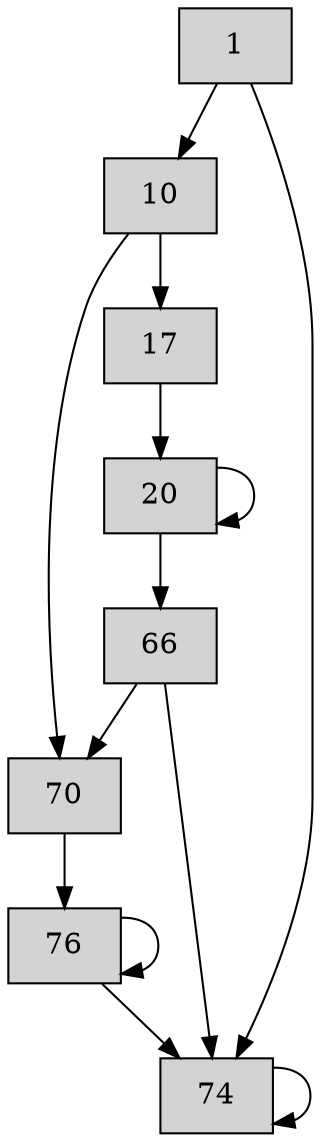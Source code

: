 digraph CFG {
    node[shape=box, style=filled];

    1[label="1"];
    10[label="10"];
    17[label="17"];
    20[label="20"];
    66[label="66"];
    70[label="70"];
    74[label="74"];
    76[label="76"];

    1 -> 74[label=""];
    1 -> 10[label=""];
    10 -> 70[label=""];
    10 -> 17[label=""];
    17 -> 20[label=""];
    20 -> 20[label=""];
    20 -> 66[label=""];
    66 -> 74[label=""];
    66 -> 70[label=""];
    70 -> 76[label=""];
    74 -> 74[label=""];
    76 -> 76[label=""];
    76 -> 74[label=""];
}